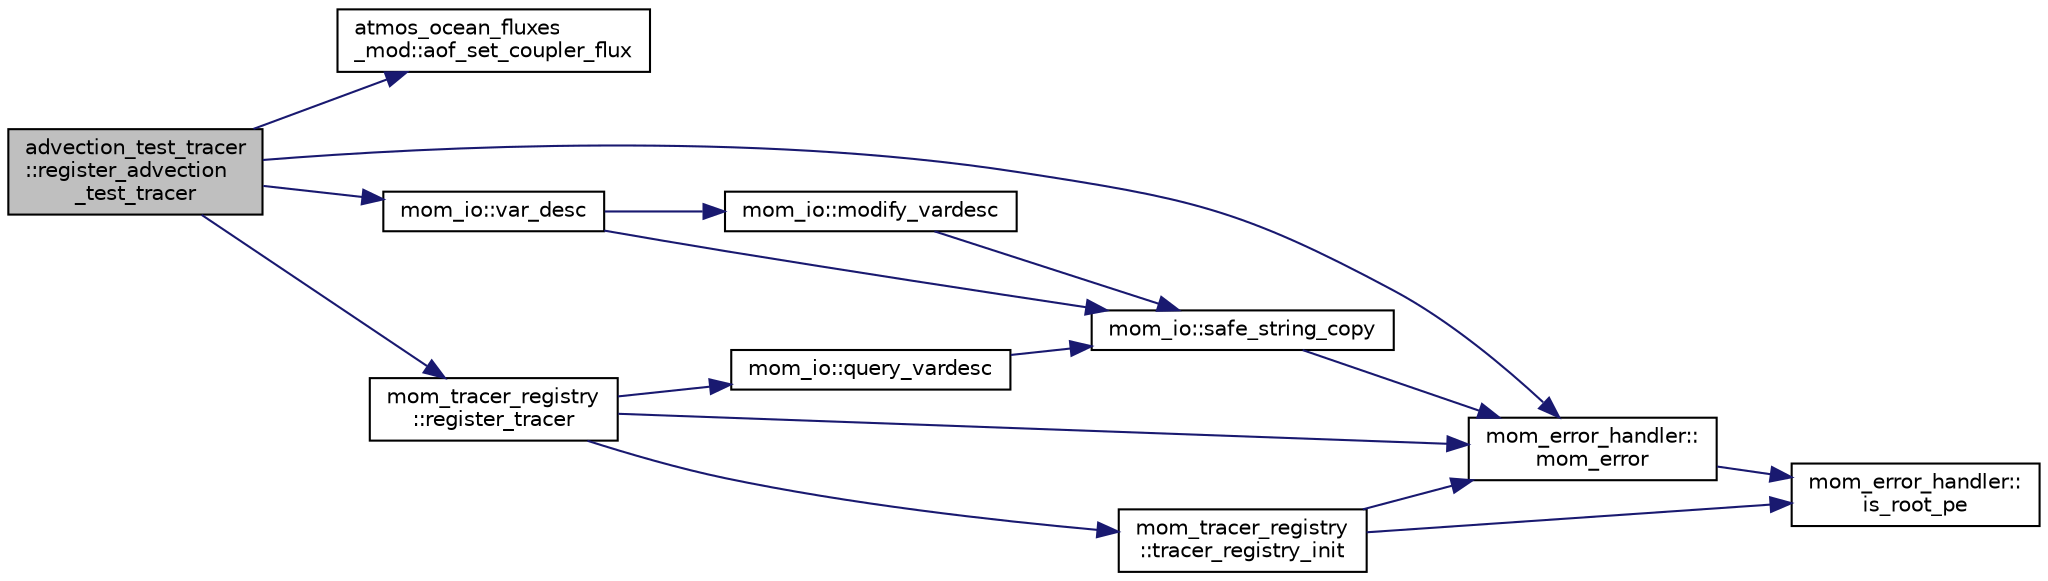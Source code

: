 digraph "advection_test_tracer::register_advection_test_tracer"
{
 // INTERACTIVE_SVG=YES
 // LATEX_PDF_SIZE
  edge [fontname="Helvetica",fontsize="10",labelfontname="Helvetica",labelfontsize="10"];
  node [fontname="Helvetica",fontsize="10",shape=record];
  rankdir="LR";
  Node1 [label="advection_test_tracer\l::register_advection\l_test_tracer",height=0.2,width=0.4,color="black", fillcolor="grey75", style="filled", fontcolor="black",tooltip="Register tracer fields and subroutines to be used with MOM."];
  Node1 -> Node2 [color="midnightblue",fontsize="10",style="solid",fontname="Helvetica"];
  Node2 [label="atmos_ocean_fluxes\l_mod::aof_set_coupler_flux",height=0.2,width=0.4,color="black", fillcolor="white", style="filled",URL="$namespaceatmos__ocean__fluxes__mod.html#a1bd0443a803dd443bd7a4f24dae28e13",tooltip="This subroutine duplicates an interface used by the FMS coupler, but only returns a value of -1...."];
  Node1 -> Node3 [color="midnightblue",fontsize="10",style="solid",fontname="Helvetica"];
  Node3 [label="mom_error_handler::\lmom_error",height=0.2,width=0.4,color="black", fillcolor="white", style="filled",URL="$namespacemom__error__handler.html#a460cfb79a06c29fc249952c2a3710d67",tooltip="This provides a convenient interface for writing an mpp_error message with run-time filter based on a..."];
  Node3 -> Node4 [color="midnightblue",fontsize="10",style="solid",fontname="Helvetica"];
  Node4 [label="mom_error_handler::\lis_root_pe",height=0.2,width=0.4,color="black", fillcolor="white", style="filled",URL="$namespacemom__error__handler.html#ad5f00a53059c72fe2332d1436c80ca71",tooltip="This returns .true. if the current PE is the root PE."];
  Node1 -> Node5 [color="midnightblue",fontsize="10",style="solid",fontname="Helvetica"];
  Node5 [label="mom_tracer_registry\l::register_tracer",height=0.2,width=0.4,color="black", fillcolor="white", style="filled",URL="$namespacemom__tracer__registry.html#a97a70989bd0318f51d90c2fc6f87c6f5",tooltip="This subroutine registers a tracer to be advected and laterally diffused."];
  Node5 -> Node3 [color="midnightblue",fontsize="10",style="solid",fontname="Helvetica"];
  Node5 -> Node6 [color="midnightblue",fontsize="10",style="solid",fontname="Helvetica"];
  Node6 [label="mom_io::query_vardesc",height=0.2,width=0.4,color="black", fillcolor="white", style="filled",URL="$namespacemom__io.html#aa583d22dfaf16e3157b2741d838f5240",tooltip="This routine queries vardesc."];
  Node6 -> Node7 [color="midnightblue",fontsize="10",style="solid",fontname="Helvetica"];
  Node7 [label="mom_io::safe_string_copy",height=0.2,width=0.4,color="black", fillcolor="white", style="filled",URL="$namespacemom__io.html#ac4bc408e8b38dbd669842753f26ebf88",tooltip="Copies a string."];
  Node7 -> Node3 [color="midnightblue",fontsize="10",style="solid",fontname="Helvetica"];
  Node5 -> Node8 [color="midnightblue",fontsize="10",style="solid",fontname="Helvetica"];
  Node8 [label="mom_tracer_registry\l::tracer_registry_init",height=0.2,width=0.4,color="black", fillcolor="white", style="filled",URL="$namespacemom__tracer__registry.html#a452937bf1f9d01a47d1a80793e317b33",tooltip="Initialize the tracer registry."];
  Node8 -> Node4 [color="midnightblue",fontsize="10",style="solid",fontname="Helvetica"];
  Node8 -> Node3 [color="midnightblue",fontsize="10",style="solid",fontname="Helvetica"];
  Node1 -> Node9 [color="midnightblue",fontsize="10",style="solid",fontname="Helvetica"];
  Node9 [label="mom_io::var_desc",height=0.2,width=0.4,color="black", fillcolor="white", style="filled",URL="$namespacemom__io.html#a09be50ad112d6bc134d06d82fcbe1fdc",tooltip="Returns a vardesc type whose elements have been filled with the provided fields. The argument name is..."];
  Node9 -> Node10 [color="midnightblue",fontsize="10",style="solid",fontname="Helvetica"];
  Node10 [label="mom_io::modify_vardesc",height=0.2,width=0.4,color="black", fillcolor="white", style="filled",URL="$namespacemom__io.html#a0dff28e4952f43175f84cd9cdcda9837",tooltip="This routine modifies the named elements of a vardesc type. All arguments are optional,..."];
  Node10 -> Node7 [color="midnightblue",fontsize="10",style="solid",fontname="Helvetica"];
  Node9 -> Node7 [color="midnightblue",fontsize="10",style="solid",fontname="Helvetica"];
}

